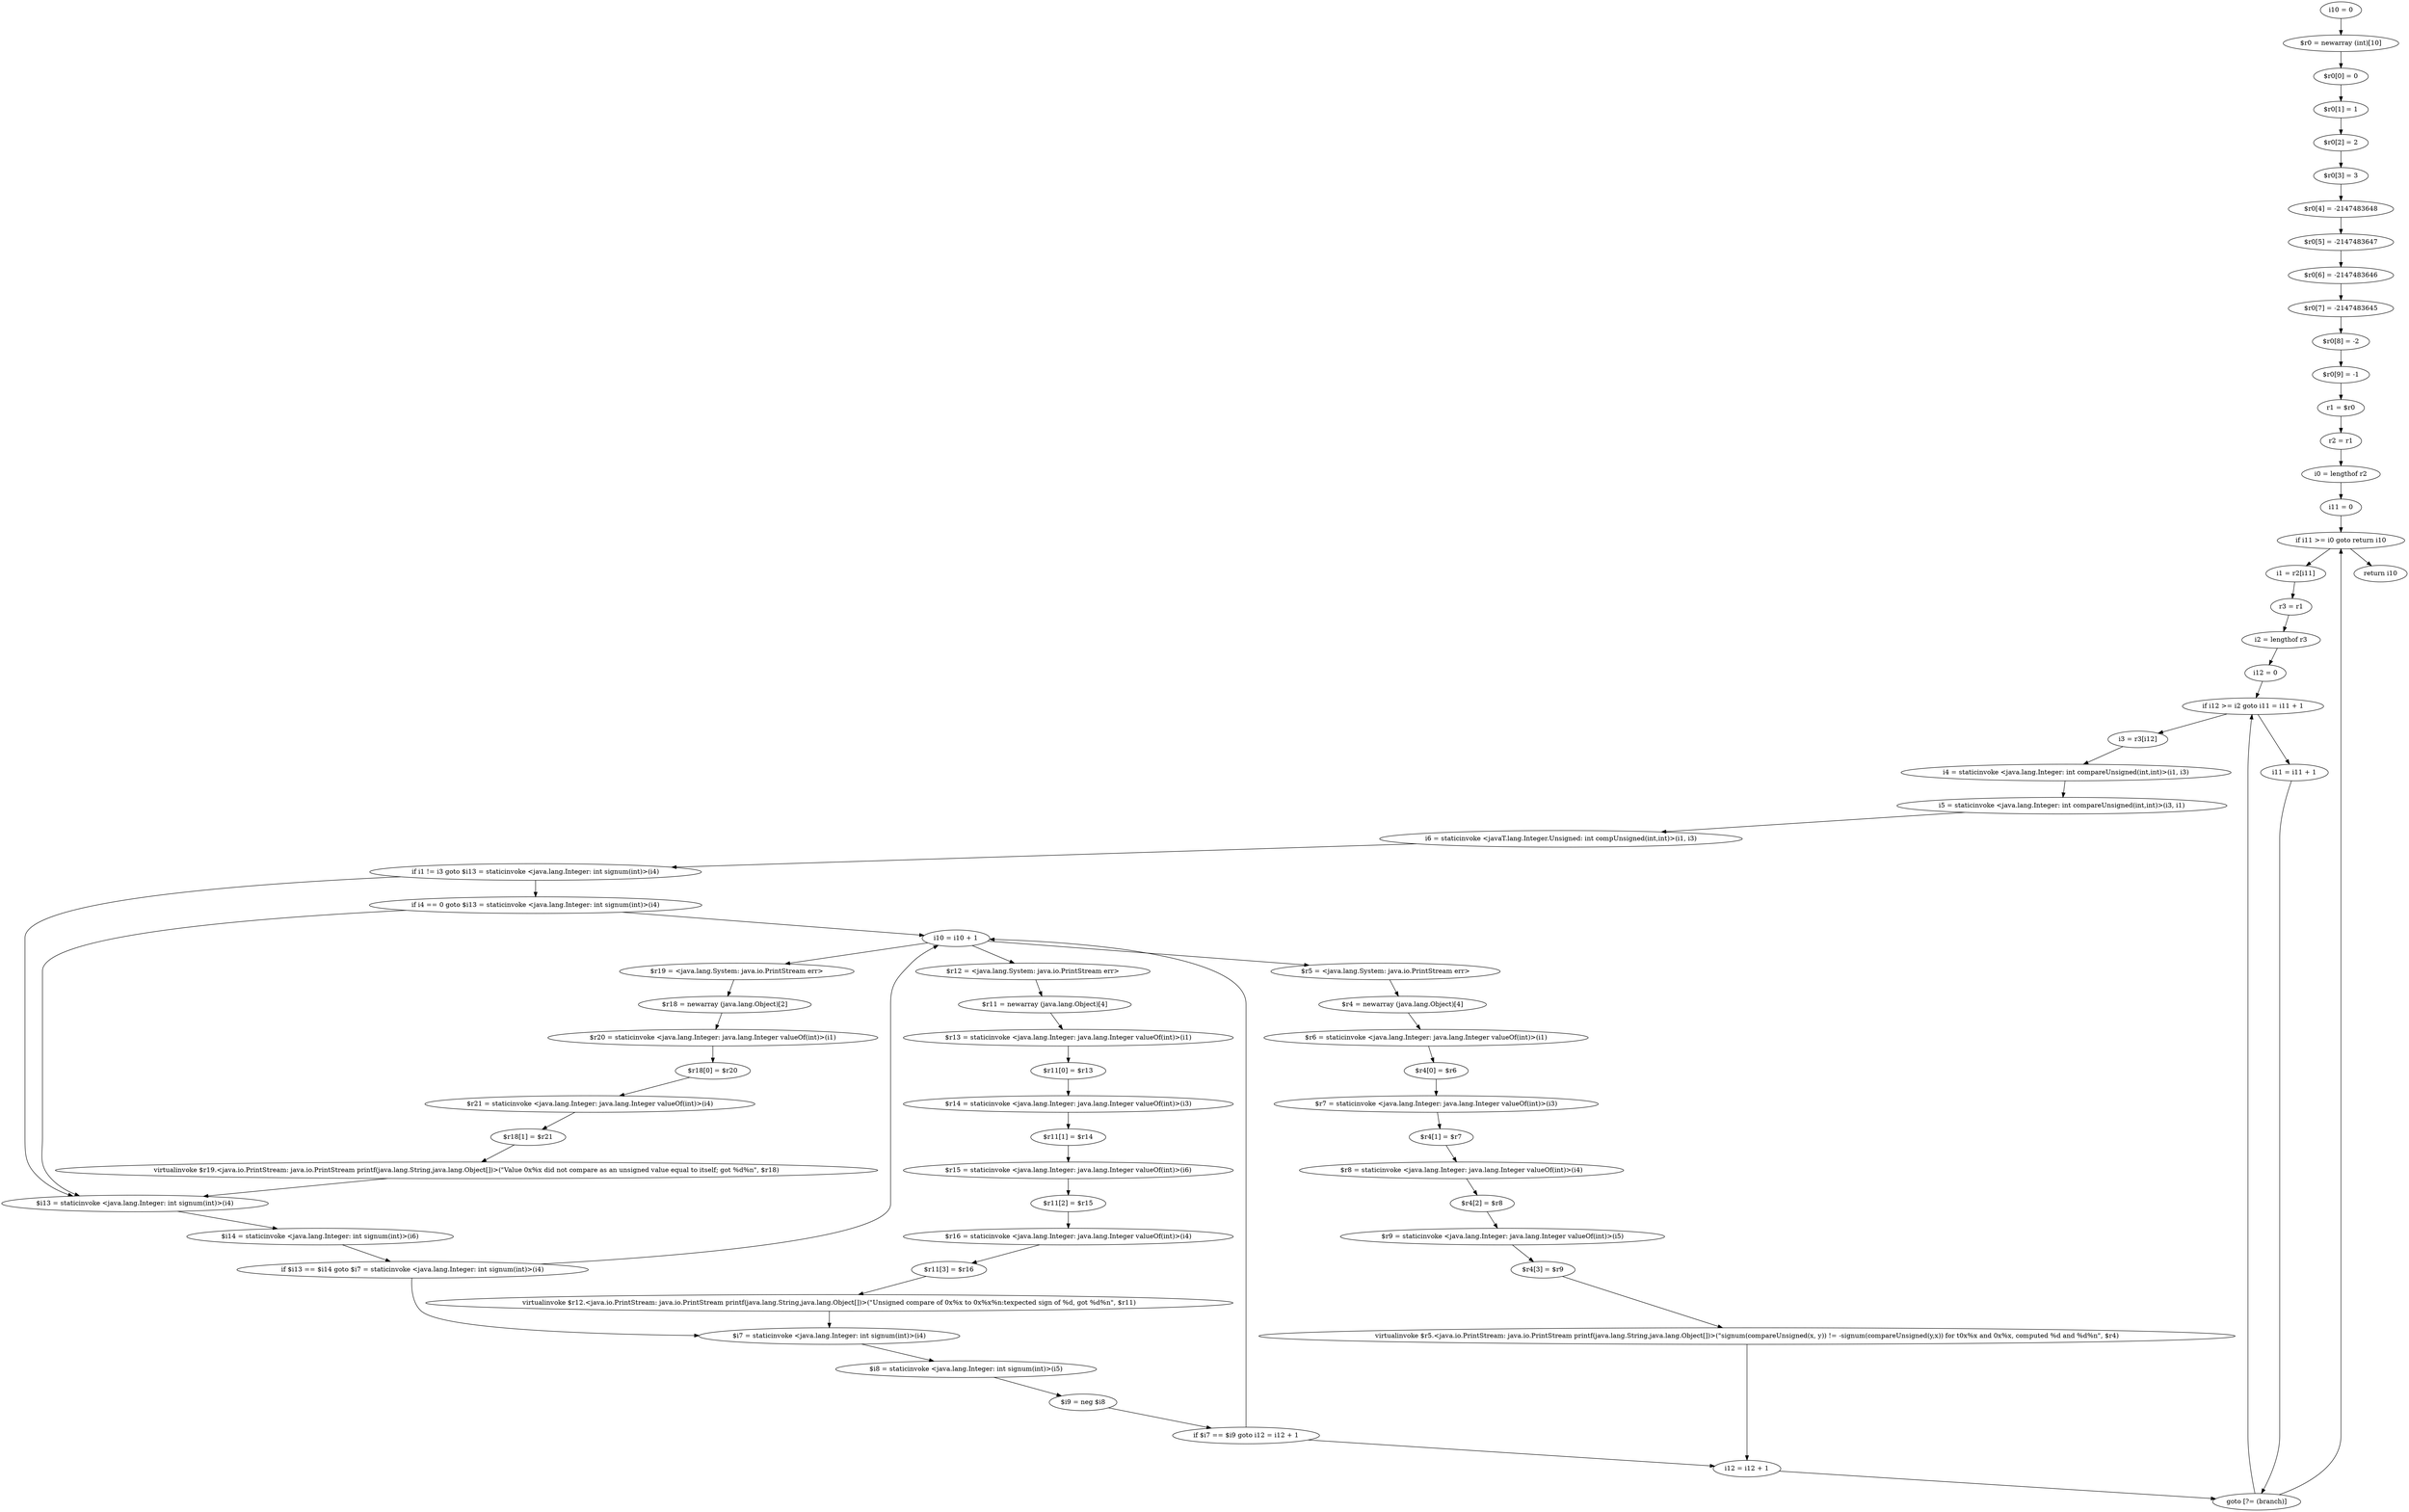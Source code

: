 digraph "unitGraph" {
    "i10 = 0"
    "$r0 = newarray (int)[10]"
    "$r0[0] = 0"
    "$r0[1] = 1"
    "$r0[2] = 2"
    "$r0[3] = 3"
    "$r0[4] = -2147483648"
    "$r0[5] = -2147483647"
    "$r0[6] = -2147483646"
    "$r0[7] = -2147483645"
    "$r0[8] = -2"
    "$r0[9] = -1"
    "r1 = $r0"
    "r2 = r1"
    "i0 = lengthof r2"
    "i11 = 0"
    "if i11 >= i0 goto return i10"
    "i1 = r2[i11]"
    "r3 = r1"
    "i2 = lengthof r3"
    "i12 = 0"
    "if i12 >= i2 goto i11 = i11 + 1"
    "i3 = r3[i12]"
    "i4 = staticinvoke <java.lang.Integer: int compareUnsigned(int,int)>(i1, i3)"
    "i5 = staticinvoke <java.lang.Integer: int compareUnsigned(int,int)>(i3, i1)"
    "i6 = staticinvoke <javaT.lang.Integer.Unsigned: int compUnsigned(int,int)>(i1, i3)"
    "if i1 != i3 goto $i13 = staticinvoke <java.lang.Integer: int signum(int)>(i4)"
    "if i4 == 0 goto $i13 = staticinvoke <java.lang.Integer: int signum(int)>(i4)"
    "i10 = i10 + 1"
    "$r19 = <java.lang.System: java.io.PrintStream err>"
    "$r18 = newarray (java.lang.Object)[2]"
    "$r20 = staticinvoke <java.lang.Integer: java.lang.Integer valueOf(int)>(i1)"
    "$r18[0] = $r20"
    "$r21 = staticinvoke <java.lang.Integer: java.lang.Integer valueOf(int)>(i4)"
    "$r18[1] = $r21"
    "virtualinvoke $r19.<java.io.PrintStream: java.io.PrintStream printf(java.lang.String,java.lang.Object[])>(\"Value 0x%x did not compare as an unsigned value equal to itself; got %d%n\", $r18)"
    "$i13 = staticinvoke <java.lang.Integer: int signum(int)>(i4)"
    "$i14 = staticinvoke <java.lang.Integer: int signum(int)>(i6)"
    "if $i13 == $i14 goto $i7 = staticinvoke <java.lang.Integer: int signum(int)>(i4)"
    "$r12 = <java.lang.System: java.io.PrintStream err>"
    "$r11 = newarray (java.lang.Object)[4]"
    "$r13 = staticinvoke <java.lang.Integer: java.lang.Integer valueOf(int)>(i1)"
    "$r11[0] = $r13"
    "$r14 = staticinvoke <java.lang.Integer: java.lang.Integer valueOf(int)>(i3)"
    "$r11[1] = $r14"
    "$r15 = staticinvoke <java.lang.Integer: java.lang.Integer valueOf(int)>(i6)"
    "$r11[2] = $r15"
    "$r16 = staticinvoke <java.lang.Integer: java.lang.Integer valueOf(int)>(i4)"
    "$r11[3] = $r16"
    "virtualinvoke $r12.<java.io.PrintStream: java.io.PrintStream printf(java.lang.String,java.lang.Object[])>(\"Unsigned compare of 0x%x to 0x%x%n:\texpected sign of %d, got %d%n\", $r11)"
    "$i7 = staticinvoke <java.lang.Integer: int signum(int)>(i4)"
    "$i8 = staticinvoke <java.lang.Integer: int signum(int)>(i5)"
    "$i9 = neg $i8"
    "if $i7 == $i9 goto i12 = i12 + 1"
    "$r5 = <java.lang.System: java.io.PrintStream err>"
    "$r4 = newarray (java.lang.Object)[4]"
    "$r6 = staticinvoke <java.lang.Integer: java.lang.Integer valueOf(int)>(i1)"
    "$r4[0] = $r6"
    "$r7 = staticinvoke <java.lang.Integer: java.lang.Integer valueOf(int)>(i3)"
    "$r4[1] = $r7"
    "$r8 = staticinvoke <java.lang.Integer: java.lang.Integer valueOf(int)>(i4)"
    "$r4[2] = $r8"
    "$r9 = staticinvoke <java.lang.Integer: java.lang.Integer valueOf(int)>(i5)"
    "$r4[3] = $r9"
    "virtualinvoke $r5.<java.io.PrintStream: java.io.PrintStream printf(java.lang.String,java.lang.Object[])>(\"signum(compareUnsigned(x, y)) != -signum(compareUnsigned(y,x)) for \t0x%x and 0x%x, computed %d and %d%n\", $r4)"
    "i12 = i12 + 1"
    "goto [?= (branch)]"
    "i11 = i11 + 1"
    "return i10"
    "i10 = 0"->"$r0 = newarray (int)[10]";
    "$r0 = newarray (int)[10]"->"$r0[0] = 0";
    "$r0[0] = 0"->"$r0[1] = 1";
    "$r0[1] = 1"->"$r0[2] = 2";
    "$r0[2] = 2"->"$r0[3] = 3";
    "$r0[3] = 3"->"$r0[4] = -2147483648";
    "$r0[4] = -2147483648"->"$r0[5] = -2147483647";
    "$r0[5] = -2147483647"->"$r0[6] = -2147483646";
    "$r0[6] = -2147483646"->"$r0[7] = -2147483645";
    "$r0[7] = -2147483645"->"$r0[8] = -2";
    "$r0[8] = -2"->"$r0[9] = -1";
    "$r0[9] = -1"->"r1 = $r0";
    "r1 = $r0"->"r2 = r1";
    "r2 = r1"->"i0 = lengthof r2";
    "i0 = lengthof r2"->"i11 = 0";
    "i11 = 0"->"if i11 >= i0 goto return i10";
    "if i11 >= i0 goto return i10"->"i1 = r2[i11]";
    "if i11 >= i0 goto return i10"->"return i10";
    "i1 = r2[i11]"->"r3 = r1";
    "r3 = r1"->"i2 = lengthof r3";
    "i2 = lengthof r3"->"i12 = 0";
    "i12 = 0"->"if i12 >= i2 goto i11 = i11 + 1";
    "if i12 >= i2 goto i11 = i11 + 1"->"i3 = r3[i12]";
    "if i12 >= i2 goto i11 = i11 + 1"->"i11 = i11 + 1";
    "i3 = r3[i12]"->"i4 = staticinvoke <java.lang.Integer: int compareUnsigned(int,int)>(i1, i3)";
    "i4 = staticinvoke <java.lang.Integer: int compareUnsigned(int,int)>(i1, i3)"->"i5 = staticinvoke <java.lang.Integer: int compareUnsigned(int,int)>(i3, i1)";
    "i5 = staticinvoke <java.lang.Integer: int compareUnsigned(int,int)>(i3, i1)"->"i6 = staticinvoke <javaT.lang.Integer.Unsigned: int compUnsigned(int,int)>(i1, i3)";
    "i6 = staticinvoke <javaT.lang.Integer.Unsigned: int compUnsigned(int,int)>(i1, i3)"->"if i1 != i3 goto $i13 = staticinvoke <java.lang.Integer: int signum(int)>(i4)";
    "if i1 != i3 goto $i13 = staticinvoke <java.lang.Integer: int signum(int)>(i4)"->"if i4 == 0 goto $i13 = staticinvoke <java.lang.Integer: int signum(int)>(i4)";
    "if i1 != i3 goto $i13 = staticinvoke <java.lang.Integer: int signum(int)>(i4)"->"$i13 = staticinvoke <java.lang.Integer: int signum(int)>(i4)";
    "if i4 == 0 goto $i13 = staticinvoke <java.lang.Integer: int signum(int)>(i4)"->"i10 = i10 + 1";
    "if i4 == 0 goto $i13 = staticinvoke <java.lang.Integer: int signum(int)>(i4)"->"$i13 = staticinvoke <java.lang.Integer: int signum(int)>(i4)";
    "i10 = i10 + 1"->"$r19 = <java.lang.System: java.io.PrintStream err>";
    "$r19 = <java.lang.System: java.io.PrintStream err>"->"$r18 = newarray (java.lang.Object)[2]";
    "$r18 = newarray (java.lang.Object)[2]"->"$r20 = staticinvoke <java.lang.Integer: java.lang.Integer valueOf(int)>(i1)";
    "$r20 = staticinvoke <java.lang.Integer: java.lang.Integer valueOf(int)>(i1)"->"$r18[0] = $r20";
    "$r18[0] = $r20"->"$r21 = staticinvoke <java.lang.Integer: java.lang.Integer valueOf(int)>(i4)";
    "$r21 = staticinvoke <java.lang.Integer: java.lang.Integer valueOf(int)>(i4)"->"$r18[1] = $r21";
    "$r18[1] = $r21"->"virtualinvoke $r19.<java.io.PrintStream: java.io.PrintStream printf(java.lang.String,java.lang.Object[])>(\"Value 0x%x did not compare as an unsigned value equal to itself; got %d%n\", $r18)";
    "virtualinvoke $r19.<java.io.PrintStream: java.io.PrintStream printf(java.lang.String,java.lang.Object[])>(\"Value 0x%x did not compare as an unsigned value equal to itself; got %d%n\", $r18)"->"$i13 = staticinvoke <java.lang.Integer: int signum(int)>(i4)";
    "$i13 = staticinvoke <java.lang.Integer: int signum(int)>(i4)"->"$i14 = staticinvoke <java.lang.Integer: int signum(int)>(i6)";
    "$i14 = staticinvoke <java.lang.Integer: int signum(int)>(i6)"->"if $i13 == $i14 goto $i7 = staticinvoke <java.lang.Integer: int signum(int)>(i4)";
    "if $i13 == $i14 goto $i7 = staticinvoke <java.lang.Integer: int signum(int)>(i4)"->"i10 = i10 + 1";
    "if $i13 == $i14 goto $i7 = staticinvoke <java.lang.Integer: int signum(int)>(i4)"->"$i7 = staticinvoke <java.lang.Integer: int signum(int)>(i4)";
    "i10 = i10 + 1"->"$r12 = <java.lang.System: java.io.PrintStream err>";
    "$r12 = <java.lang.System: java.io.PrintStream err>"->"$r11 = newarray (java.lang.Object)[4]";
    "$r11 = newarray (java.lang.Object)[4]"->"$r13 = staticinvoke <java.lang.Integer: java.lang.Integer valueOf(int)>(i1)";
    "$r13 = staticinvoke <java.lang.Integer: java.lang.Integer valueOf(int)>(i1)"->"$r11[0] = $r13";
    "$r11[0] = $r13"->"$r14 = staticinvoke <java.lang.Integer: java.lang.Integer valueOf(int)>(i3)";
    "$r14 = staticinvoke <java.lang.Integer: java.lang.Integer valueOf(int)>(i3)"->"$r11[1] = $r14";
    "$r11[1] = $r14"->"$r15 = staticinvoke <java.lang.Integer: java.lang.Integer valueOf(int)>(i6)";
    "$r15 = staticinvoke <java.lang.Integer: java.lang.Integer valueOf(int)>(i6)"->"$r11[2] = $r15";
    "$r11[2] = $r15"->"$r16 = staticinvoke <java.lang.Integer: java.lang.Integer valueOf(int)>(i4)";
    "$r16 = staticinvoke <java.lang.Integer: java.lang.Integer valueOf(int)>(i4)"->"$r11[3] = $r16";
    "$r11[3] = $r16"->"virtualinvoke $r12.<java.io.PrintStream: java.io.PrintStream printf(java.lang.String,java.lang.Object[])>(\"Unsigned compare of 0x%x to 0x%x%n:\texpected sign of %d, got %d%n\", $r11)";
    "virtualinvoke $r12.<java.io.PrintStream: java.io.PrintStream printf(java.lang.String,java.lang.Object[])>(\"Unsigned compare of 0x%x to 0x%x%n:\texpected sign of %d, got %d%n\", $r11)"->"$i7 = staticinvoke <java.lang.Integer: int signum(int)>(i4)";
    "$i7 = staticinvoke <java.lang.Integer: int signum(int)>(i4)"->"$i8 = staticinvoke <java.lang.Integer: int signum(int)>(i5)";
    "$i8 = staticinvoke <java.lang.Integer: int signum(int)>(i5)"->"$i9 = neg $i8";
    "$i9 = neg $i8"->"if $i7 == $i9 goto i12 = i12 + 1";
    "if $i7 == $i9 goto i12 = i12 + 1"->"i10 = i10 + 1";
    "if $i7 == $i9 goto i12 = i12 + 1"->"i12 = i12 + 1";
    "i10 = i10 + 1"->"$r5 = <java.lang.System: java.io.PrintStream err>";
    "$r5 = <java.lang.System: java.io.PrintStream err>"->"$r4 = newarray (java.lang.Object)[4]";
    "$r4 = newarray (java.lang.Object)[4]"->"$r6 = staticinvoke <java.lang.Integer: java.lang.Integer valueOf(int)>(i1)";
    "$r6 = staticinvoke <java.lang.Integer: java.lang.Integer valueOf(int)>(i1)"->"$r4[0] = $r6";
    "$r4[0] = $r6"->"$r7 = staticinvoke <java.lang.Integer: java.lang.Integer valueOf(int)>(i3)";
    "$r7 = staticinvoke <java.lang.Integer: java.lang.Integer valueOf(int)>(i3)"->"$r4[1] = $r7";
    "$r4[1] = $r7"->"$r8 = staticinvoke <java.lang.Integer: java.lang.Integer valueOf(int)>(i4)";
    "$r8 = staticinvoke <java.lang.Integer: java.lang.Integer valueOf(int)>(i4)"->"$r4[2] = $r8";
    "$r4[2] = $r8"->"$r9 = staticinvoke <java.lang.Integer: java.lang.Integer valueOf(int)>(i5)";
    "$r9 = staticinvoke <java.lang.Integer: java.lang.Integer valueOf(int)>(i5)"->"$r4[3] = $r9";
    "$r4[3] = $r9"->"virtualinvoke $r5.<java.io.PrintStream: java.io.PrintStream printf(java.lang.String,java.lang.Object[])>(\"signum(compareUnsigned(x, y)) != -signum(compareUnsigned(y,x)) for \t0x%x and 0x%x, computed %d and %d%n\", $r4)";
    "virtualinvoke $r5.<java.io.PrintStream: java.io.PrintStream printf(java.lang.String,java.lang.Object[])>(\"signum(compareUnsigned(x, y)) != -signum(compareUnsigned(y,x)) for \t0x%x and 0x%x, computed %d and %d%n\", $r4)"->"i12 = i12 + 1";
    "i12 = i12 + 1"->"goto [?= (branch)]";
    "goto [?= (branch)]"->"if i12 >= i2 goto i11 = i11 + 1";
    "i11 = i11 + 1"->"goto [?= (branch)]";
    "goto [?= (branch)]"->"if i11 >= i0 goto return i10";
}
